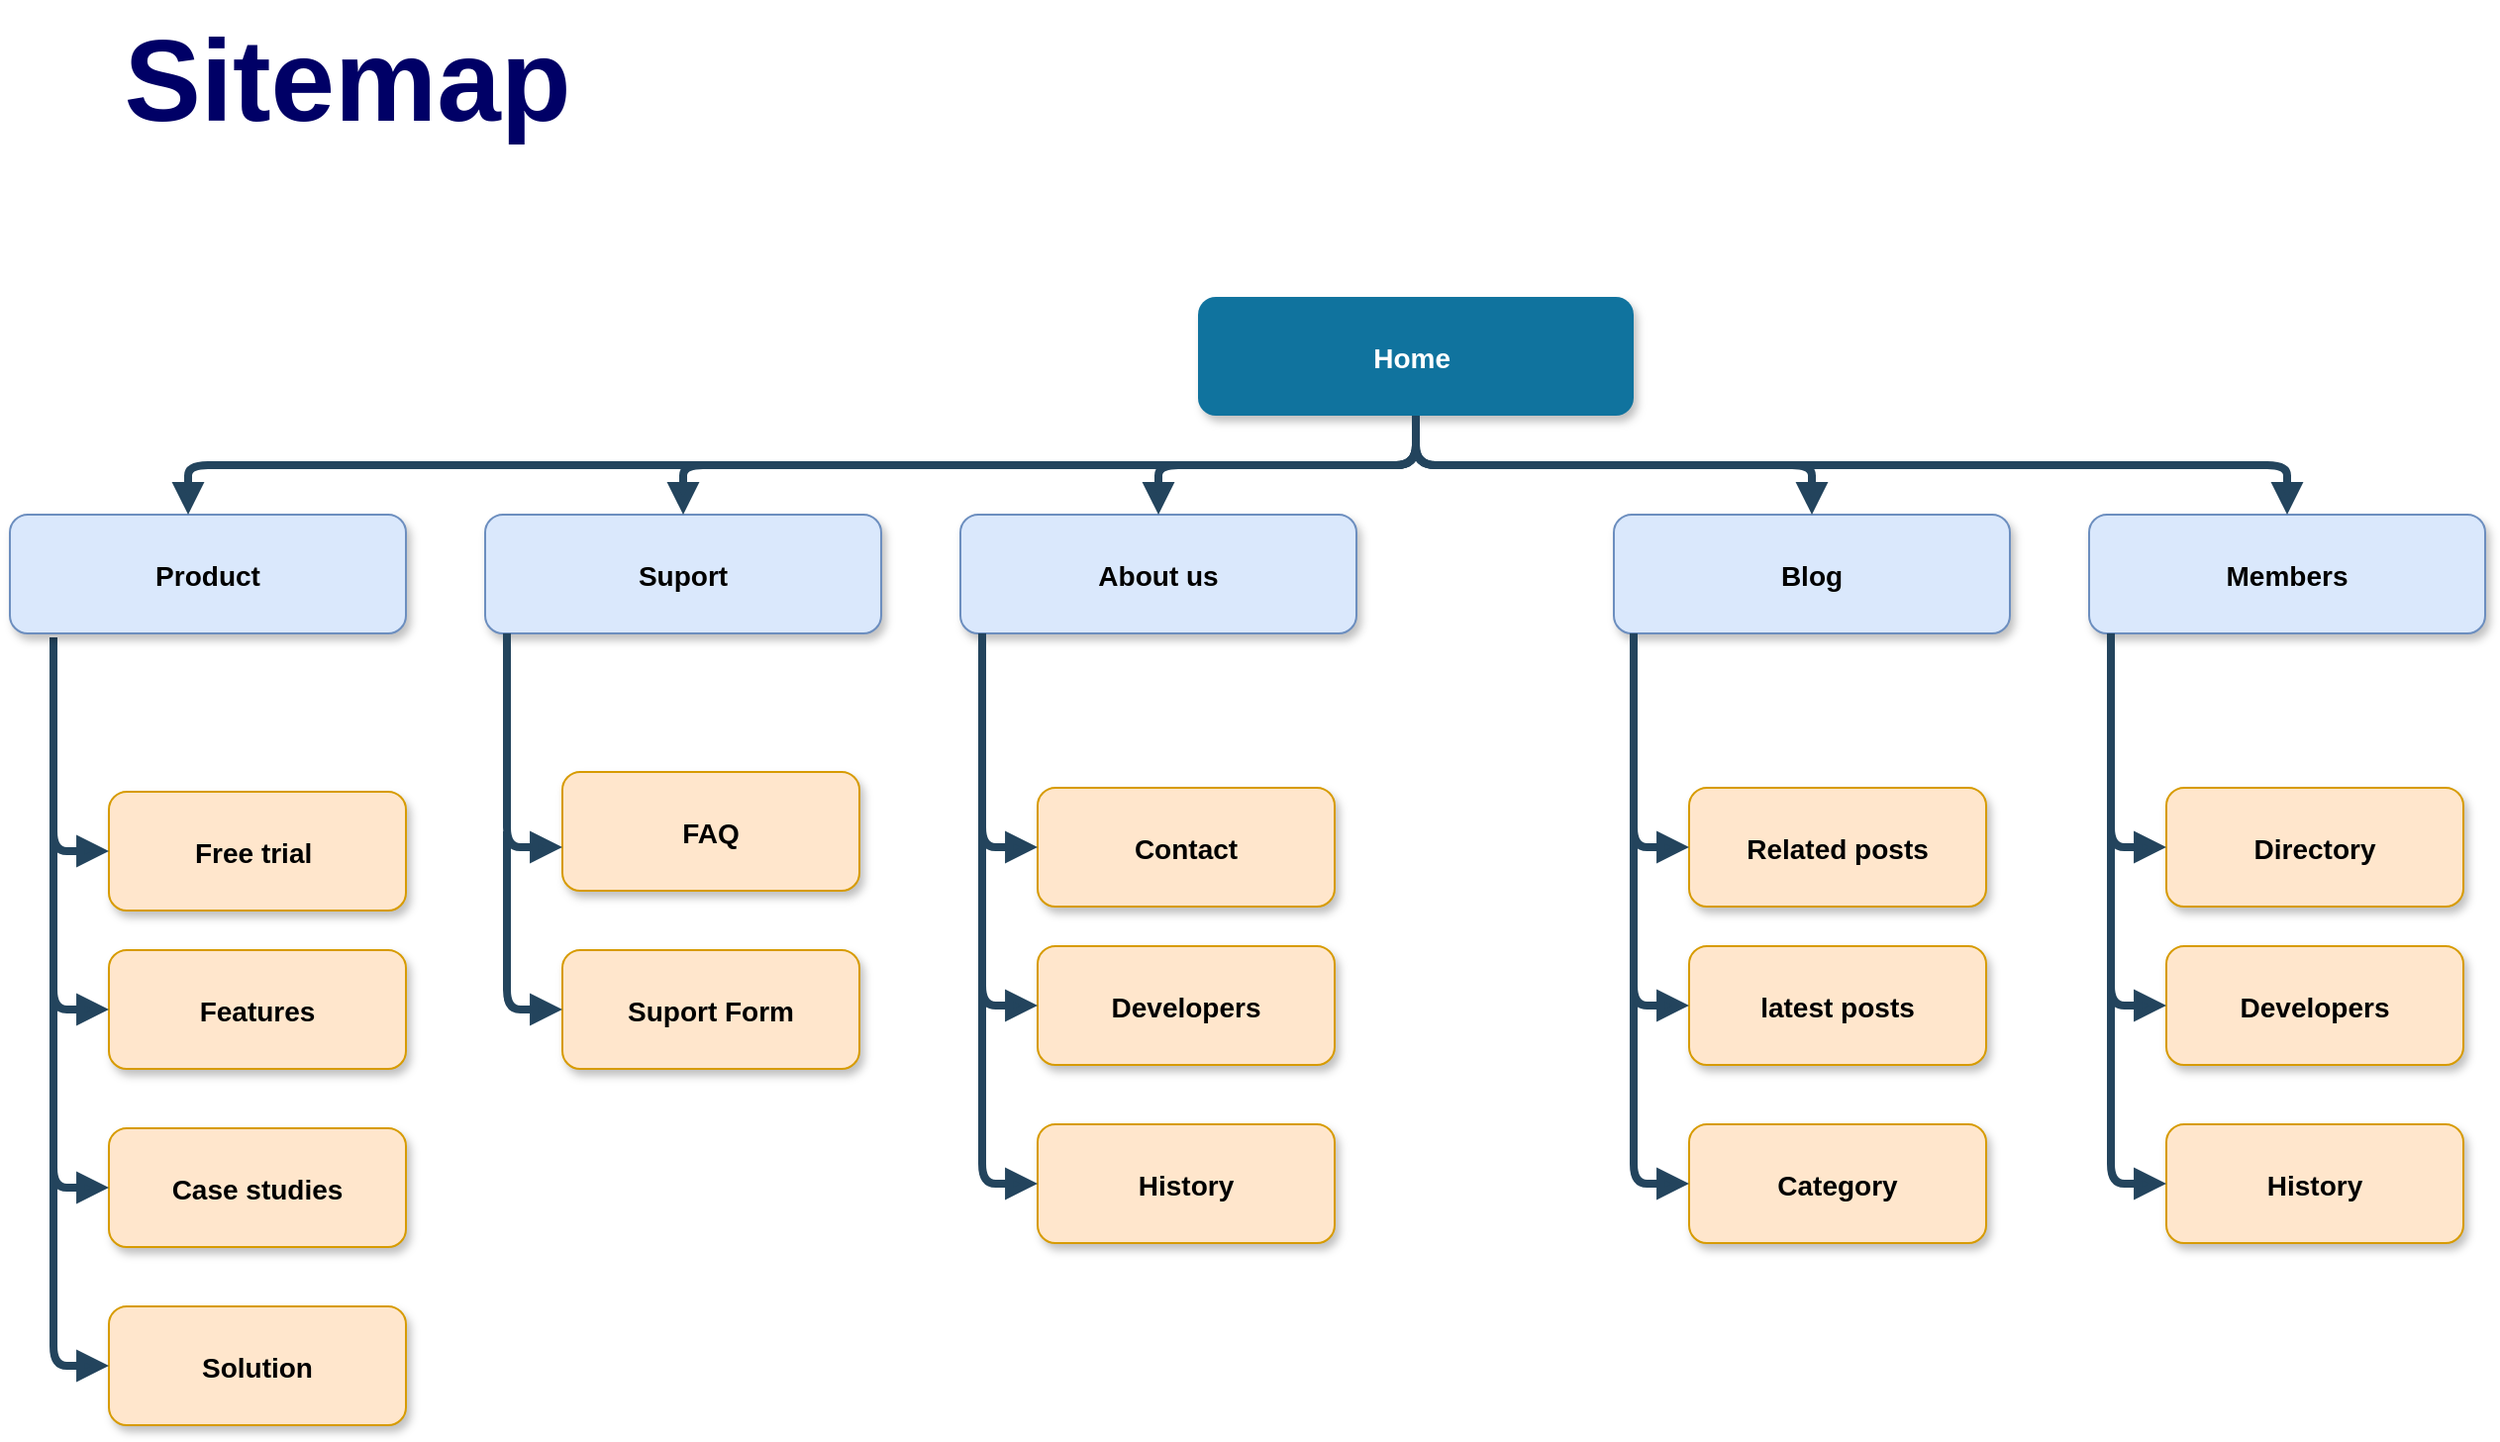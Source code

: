 <mxfile version="21.3.3" type="device">
  <diagram name="Page-1" id="97916047-d0de-89f5-080d-49f4d83e522f">
    <mxGraphModel dx="822" dy="463" grid="1" gridSize="10" guides="1" tooltips="1" connect="1" arrows="1" fold="1" page="1" pageScale="1.5" pageWidth="1169" pageHeight="827" background="none" math="0" shadow="0">
      <root>
        <mxCell id="0" />
        <mxCell id="1" parent="0" />
        <mxCell id="3" value="Home " style="rounded=1;fillColor=#10739E;strokeColor=none;shadow=1;gradientColor=none;fontStyle=1;fontColor=#FFFFFF;fontSize=14;" parent="1" vertex="1">
          <mxGeometry x="690" y="240" width="220" height="60" as="geometry" />
        </mxCell>
        <mxCell id="4" value="Suport" style="rounded=1;fillColor=#dae8fc;strokeColor=#6c8ebf;shadow=1;fontStyle=1;fontSize=14;" parent="1" vertex="1">
          <mxGeometry x="330" y="350" width="200" height="60" as="geometry" />
        </mxCell>
        <mxCell id="5" value="About us" style="rounded=1;fillColor=#dae8fc;strokeColor=#6c8ebf;shadow=1;fontStyle=1;fontSize=14;" parent="1" vertex="1">
          <mxGeometry x="570" y="350" width="200" height="60" as="geometry" />
        </mxCell>
        <mxCell id="6" value="Blog" style="rounded=1;fillColor=#dae8fc;strokeColor=#6c8ebf;shadow=1;fontStyle=1;fontSize=14;" parent="1" vertex="1">
          <mxGeometry x="900" y="350" width="200" height="60" as="geometry" />
        </mxCell>
        <mxCell id="8" value="Free trial " style="rounded=1;fillColor=#ffe6cc;strokeColor=#d79b00;shadow=1;fontStyle=1;fontSize=14;" parent="1" vertex="1">
          <mxGeometry x="140" y="490" width="150" height="60" as="geometry" />
        </mxCell>
        <mxCell id="9" value="Features" style="rounded=1;fillColor=#ffe6cc;strokeColor=#d79b00;shadow=1;fontStyle=1;fontSize=14;" parent="1" vertex="1">
          <mxGeometry x="140" y="570" width="150" height="60" as="geometry" />
        </mxCell>
        <mxCell id="10" value="Case studies" style="rounded=1;fillColor=#ffe6cc;strokeColor=#d79b00;shadow=1;fontStyle=1;fontSize=14;" parent="1" vertex="1">
          <mxGeometry x="140" y="660" width="150" height="60" as="geometry" />
        </mxCell>
        <mxCell id="11" value="Solution" style="rounded=1;fillColor=#ffe6cc;strokeColor=#d79b00;shadow=1;fontStyle=1;fontSize=14;" parent="1" vertex="1">
          <mxGeometry x="140" y="750" width="150" height="60" as="geometry" />
        </mxCell>
        <mxCell id="30" value="" style="edgeStyle=elbowEdgeStyle;elbow=vertical;strokeWidth=4;endArrow=block;endFill=1;fontStyle=1;strokeColor=#23445D;" parent="1" source="3" target="5" edge="1">
          <mxGeometry x="50" y="60" width="100" height="100" as="geometry">
            <mxPoint x="50" y="160" as="sourcePoint" />
            <mxPoint x="150" y="60" as="targetPoint" />
          </mxGeometry>
        </mxCell>
        <mxCell id="31" value="" style="edgeStyle=elbowEdgeStyle;elbow=vertical;strokeWidth=4;endArrow=block;endFill=1;fontStyle=1;strokeColor=#23445D;" parent="1" source="3" target="4" edge="1">
          <mxGeometry x="50" y="60" width="100" height="100" as="geometry">
            <mxPoint x="50" y="160" as="sourcePoint" />
            <mxPoint x="150" y="60" as="targetPoint" />
          </mxGeometry>
        </mxCell>
        <mxCell id="32" value="" style="edgeStyle=elbowEdgeStyle;elbow=vertical;strokeWidth=4;endArrow=block;endFill=1;fontStyle=1;strokeColor=#23445D;" parent="1" source="3" target="6" edge="1">
          <mxGeometry x="50" y="60" width="100" height="100" as="geometry">
            <mxPoint x="50" y="160" as="sourcePoint" />
            <mxPoint x="150" y="60" as="targetPoint" />
          </mxGeometry>
        </mxCell>
        <mxCell id="34" value="" style="edgeStyle=elbowEdgeStyle;elbow=vertical;strokeWidth=4;endArrow=block;endFill=1;fontStyle=1;strokeColor=#23445D;exitX=0.11;exitY=1.033;exitDx=0;exitDy=0;exitPerimeter=0;entryX=0;entryY=0.5;entryDx=0;entryDy=0;" parent="1" source="3B3dDtANHLECnYV1FEbU-56" target="8" edge="1">
          <mxGeometry x="50" y="60" width="100" height="100" as="geometry">
            <mxPoint x="510" y="490" as="sourcePoint" />
            <mxPoint x="150" y="60" as="targetPoint" />
            <Array as="points">
              <mxPoint x="90" y="520" />
            </Array>
          </mxGeometry>
        </mxCell>
        <mxCell id="3B3dDtANHLECnYV1FEbU-56" value="Product" style="rounded=1;fillColor=#dae8fc;strokeColor=#6c8ebf;shadow=1;fontStyle=1;fontSize=14;" parent="1" vertex="1">
          <mxGeometry x="90" y="350" width="200" height="60" as="geometry" />
        </mxCell>
        <mxCell id="3B3dDtANHLECnYV1FEbU-57" value="" style="edgeStyle=elbowEdgeStyle;elbow=vertical;strokeWidth=4;endArrow=block;endFill=1;fontStyle=1;strokeColor=#23445D;" parent="1" edge="1">
          <mxGeometry x="-200" y="60" width="100" height="100" as="geometry">
            <mxPoint x="800" y="300" as="sourcePoint" />
            <mxPoint x="180" y="350" as="targetPoint" />
          </mxGeometry>
        </mxCell>
        <mxCell id="3B3dDtANHLECnYV1FEbU-58" value="Members" style="rounded=1;fillColor=#dae8fc;strokeColor=#6c8ebf;shadow=1;fontStyle=1;fontSize=14;" parent="1" vertex="1">
          <mxGeometry x="1140" y="350" width="200" height="60" as="geometry" />
        </mxCell>
        <mxCell id="3B3dDtANHLECnYV1FEbU-59" value="" style="edgeStyle=elbowEdgeStyle;elbow=vertical;strokeWidth=4;endArrow=block;endFill=1;fontStyle=1;strokeColor=#23445D;exitX=0.5;exitY=1;exitDx=0;exitDy=0;" parent="1" source="3" edge="1">
          <mxGeometry x="290" y="60" width="100" height="100" as="geometry">
            <mxPoint x="1040" y="300" as="sourcePoint" />
            <mxPoint x="1240" y="350" as="targetPoint" />
          </mxGeometry>
        </mxCell>
        <mxCell id="3B3dDtANHLECnYV1FEbU-60" value="" style="edgeStyle=elbowEdgeStyle;elbow=vertical;strokeWidth=4;endArrow=block;endFill=1;fontStyle=1;strokeColor=#23445D;exitX=0.11;exitY=1.033;exitDx=0;exitDy=0;exitPerimeter=0;" parent="1" edge="1">
          <mxGeometry x="50" y="158" width="100" height="100" as="geometry">
            <mxPoint x="112" y="510" as="sourcePoint" />
            <mxPoint x="140" y="600" as="targetPoint" />
            <Array as="points">
              <mxPoint x="120" y="600" />
            </Array>
          </mxGeometry>
        </mxCell>
        <mxCell id="3B3dDtANHLECnYV1FEbU-61" value="" style="edgeStyle=elbowEdgeStyle;elbow=vertical;strokeWidth=4;endArrow=block;endFill=1;fontStyle=1;strokeColor=#23445D;" parent="1" edge="1">
          <mxGeometry x="50" y="248" width="100" height="100" as="geometry">
            <mxPoint x="112" y="570" as="sourcePoint" />
            <mxPoint x="140" y="690" as="targetPoint" />
            <Array as="points">
              <mxPoint x="120" y="690" />
            </Array>
          </mxGeometry>
        </mxCell>
        <mxCell id="3B3dDtANHLECnYV1FEbU-62" value="" style="edgeStyle=elbowEdgeStyle;elbow=vertical;strokeWidth=4;endArrow=block;endFill=1;fontStyle=1;strokeColor=#23445D;" parent="1" edge="1">
          <mxGeometry x="50" y="338" width="100" height="100" as="geometry">
            <mxPoint x="112" y="660" as="sourcePoint" />
            <mxPoint x="140" y="780" as="targetPoint" />
            <Array as="points">
              <mxPoint x="120" y="780" />
            </Array>
          </mxGeometry>
        </mxCell>
        <mxCell id="3B3dDtANHLECnYV1FEbU-63" value="FAQ" style="rounded=1;fillColor=#ffe6cc;strokeColor=#d79b00;shadow=1;fontStyle=1;fontSize=14;" parent="1" vertex="1">
          <mxGeometry x="369" y="480" width="150" height="60" as="geometry" />
        </mxCell>
        <mxCell id="3B3dDtANHLECnYV1FEbU-64" value="Suport Form" style="rounded=1;fillColor=#ffe6cc;strokeColor=#d79b00;shadow=1;fontStyle=1;fontSize=14;" parent="1" vertex="1">
          <mxGeometry x="369" y="570" width="150" height="60" as="geometry" />
        </mxCell>
        <mxCell id="3B3dDtANHLECnYV1FEbU-65" value="" style="edgeStyle=elbowEdgeStyle;elbow=vertical;strokeWidth=4;endArrow=block;endFill=1;fontStyle=1;strokeColor=#23445D;exitX=0.11;exitY=1.033;exitDx=0;exitDy=0;exitPerimeter=0;" parent="1" edge="1">
          <mxGeometry x="279" y="158" width="100" height="100" as="geometry">
            <mxPoint x="341" y="510" as="sourcePoint" />
            <mxPoint x="369" y="600" as="targetPoint" />
            <Array as="points">
              <mxPoint x="349" y="600" />
            </Array>
          </mxGeometry>
        </mxCell>
        <mxCell id="3B3dDtANHLECnYV1FEbU-66" value="" style="edgeStyle=elbowEdgeStyle;elbow=vertical;strokeWidth=4;endArrow=block;endFill=1;fontStyle=1;strokeColor=#23445D;exitX=0.11;exitY=1.033;exitDx=0;exitDy=0;exitPerimeter=0;entryX=0;entryY=0.5;entryDx=0;entryDy=0;" parent="1" edge="1">
          <mxGeometry x="279" y="58" width="100" height="100" as="geometry">
            <mxPoint x="341" y="410" as="sourcePoint" />
            <mxPoint x="369" y="518" as="targetPoint" />
            <Array as="points">
              <mxPoint x="319" y="518" />
            </Array>
          </mxGeometry>
        </mxCell>
        <mxCell id="3B3dDtANHLECnYV1FEbU-67" value="Contact" style="rounded=1;fillColor=#ffe6cc;strokeColor=#d79b00;shadow=1;fontStyle=1;fontSize=14;" parent="1" vertex="1">
          <mxGeometry x="609" y="488" width="150" height="60" as="geometry" />
        </mxCell>
        <mxCell id="3B3dDtANHLECnYV1FEbU-68" value="Developers" style="rounded=1;fillColor=#ffe6cc;strokeColor=#d79b00;shadow=1;fontStyle=1;fontSize=14;" parent="1" vertex="1">
          <mxGeometry x="609" y="568" width="150" height="60" as="geometry" />
        </mxCell>
        <mxCell id="3B3dDtANHLECnYV1FEbU-69" value="History" style="rounded=1;fillColor=#ffe6cc;strokeColor=#d79b00;shadow=1;fontStyle=1;fontSize=14;" parent="1" vertex="1">
          <mxGeometry x="609" y="658" width="150" height="60" as="geometry" />
        </mxCell>
        <mxCell id="3B3dDtANHLECnYV1FEbU-70" value="" style="edgeStyle=elbowEdgeStyle;elbow=vertical;strokeWidth=4;endArrow=block;endFill=1;fontStyle=1;strokeColor=#23445D;exitX=0.11;exitY=1.033;exitDx=0;exitDy=0;exitPerimeter=0;entryX=0;entryY=0.5;entryDx=0;entryDy=0;" parent="1" target="3B3dDtANHLECnYV1FEbU-67" edge="1">
          <mxGeometry x="519" y="58" width="100" height="100" as="geometry">
            <mxPoint x="581" y="410" as="sourcePoint" />
            <mxPoint x="619" y="58" as="targetPoint" />
            <Array as="points">
              <mxPoint x="559" y="518" />
            </Array>
          </mxGeometry>
        </mxCell>
        <mxCell id="3B3dDtANHLECnYV1FEbU-71" value="" style="edgeStyle=elbowEdgeStyle;elbow=vertical;strokeWidth=4;endArrow=block;endFill=1;fontStyle=1;strokeColor=#23445D;exitX=0.11;exitY=1.033;exitDx=0;exitDy=0;exitPerimeter=0;" parent="1" edge="1">
          <mxGeometry x="519" y="156" width="100" height="100" as="geometry">
            <mxPoint x="581" y="508" as="sourcePoint" />
            <mxPoint x="609" y="598" as="targetPoint" />
            <Array as="points">
              <mxPoint x="589" y="598" />
            </Array>
          </mxGeometry>
        </mxCell>
        <mxCell id="3B3dDtANHLECnYV1FEbU-72" value="" style="edgeStyle=elbowEdgeStyle;elbow=vertical;strokeWidth=4;endArrow=block;endFill=1;fontStyle=1;strokeColor=#23445D;" parent="1" edge="1">
          <mxGeometry x="519" y="246" width="100" height="100" as="geometry">
            <mxPoint x="581" y="568" as="sourcePoint" />
            <mxPoint x="609" y="688" as="targetPoint" />
            <Array as="points">
              <mxPoint x="589" y="688" />
            </Array>
          </mxGeometry>
        </mxCell>
        <mxCell id="3B3dDtANHLECnYV1FEbU-79" value="Related posts" style="rounded=1;fillColor=#ffe6cc;strokeColor=#d79b00;shadow=1;fontStyle=1;fontSize=14;" parent="1" vertex="1">
          <mxGeometry x="938" y="488" width="150" height="60" as="geometry" />
        </mxCell>
        <mxCell id="3B3dDtANHLECnYV1FEbU-80" value="latest posts" style="rounded=1;fillColor=#ffe6cc;strokeColor=#d79b00;shadow=1;fontStyle=1;fontSize=14;" parent="1" vertex="1">
          <mxGeometry x="938" y="568" width="150" height="60" as="geometry" />
        </mxCell>
        <mxCell id="3B3dDtANHLECnYV1FEbU-81" value="Category" style="rounded=1;fillColor=#ffe6cc;strokeColor=#d79b00;shadow=1;fontStyle=1;fontSize=14;" parent="1" vertex="1">
          <mxGeometry x="938" y="658" width="150" height="60" as="geometry" />
        </mxCell>
        <mxCell id="3B3dDtANHLECnYV1FEbU-82" value="" style="edgeStyle=elbowEdgeStyle;elbow=vertical;strokeWidth=4;endArrow=block;endFill=1;fontStyle=1;strokeColor=#23445D;exitX=0.11;exitY=1.033;exitDx=0;exitDy=0;exitPerimeter=0;entryX=0;entryY=0.5;entryDx=0;entryDy=0;" parent="1" target="3B3dDtANHLECnYV1FEbU-79" edge="1">
          <mxGeometry x="848" y="58" width="100" height="100" as="geometry">
            <mxPoint x="910" y="410" as="sourcePoint" />
            <mxPoint x="948" y="58" as="targetPoint" />
            <Array as="points">
              <mxPoint x="888" y="518" />
            </Array>
          </mxGeometry>
        </mxCell>
        <mxCell id="3B3dDtANHLECnYV1FEbU-83" value="" style="edgeStyle=elbowEdgeStyle;elbow=vertical;strokeWidth=4;endArrow=block;endFill=1;fontStyle=1;strokeColor=#23445D;exitX=0.11;exitY=1.033;exitDx=0;exitDy=0;exitPerimeter=0;" parent="1" edge="1">
          <mxGeometry x="848" y="156" width="100" height="100" as="geometry">
            <mxPoint x="910" y="508" as="sourcePoint" />
            <mxPoint x="938" y="598" as="targetPoint" />
            <Array as="points">
              <mxPoint x="918" y="598" />
            </Array>
          </mxGeometry>
        </mxCell>
        <mxCell id="3B3dDtANHLECnYV1FEbU-84" value="" style="edgeStyle=elbowEdgeStyle;elbow=vertical;strokeWidth=4;endArrow=block;endFill=1;fontStyle=1;strokeColor=#23445D;" parent="1" edge="1">
          <mxGeometry x="848" y="246" width="100" height="100" as="geometry">
            <mxPoint x="910" y="568" as="sourcePoint" />
            <mxPoint x="938" y="688" as="targetPoint" />
            <Array as="points">
              <mxPoint x="918" y="688" />
            </Array>
          </mxGeometry>
        </mxCell>
        <mxCell id="3B3dDtANHLECnYV1FEbU-85" value="Directory" style="rounded=1;fillColor=#ffe6cc;strokeColor=#d79b00;shadow=1;fontStyle=1;fontSize=14;" parent="1" vertex="1">
          <mxGeometry x="1179" y="488" width="150" height="60" as="geometry" />
        </mxCell>
        <mxCell id="3B3dDtANHLECnYV1FEbU-86" value="Developers" style="rounded=1;fillColor=#ffe6cc;strokeColor=#d79b00;shadow=1;fontStyle=1;fontSize=14;" parent="1" vertex="1">
          <mxGeometry x="1179" y="568" width="150" height="60" as="geometry" />
        </mxCell>
        <mxCell id="3B3dDtANHLECnYV1FEbU-87" value="History" style="rounded=1;fillColor=#ffe6cc;strokeColor=#d79b00;shadow=1;fontStyle=1;fontSize=14;" parent="1" vertex="1">
          <mxGeometry x="1179" y="658" width="150" height="60" as="geometry" />
        </mxCell>
        <mxCell id="3B3dDtANHLECnYV1FEbU-88" value="" style="edgeStyle=elbowEdgeStyle;elbow=vertical;strokeWidth=4;endArrow=block;endFill=1;fontStyle=1;strokeColor=#23445D;exitX=0.11;exitY=1.033;exitDx=0;exitDy=0;exitPerimeter=0;entryX=0;entryY=0.5;entryDx=0;entryDy=0;" parent="1" target="3B3dDtANHLECnYV1FEbU-85" edge="1">
          <mxGeometry x="1089" y="58" width="100" height="100" as="geometry">
            <mxPoint x="1151" y="410" as="sourcePoint" />
            <mxPoint x="1189" y="58" as="targetPoint" />
            <Array as="points">
              <mxPoint x="1129" y="518" />
            </Array>
          </mxGeometry>
        </mxCell>
        <mxCell id="3B3dDtANHLECnYV1FEbU-89" value="" style="edgeStyle=elbowEdgeStyle;elbow=vertical;strokeWidth=4;endArrow=block;endFill=1;fontStyle=1;strokeColor=#23445D;exitX=0.11;exitY=1.033;exitDx=0;exitDy=0;exitPerimeter=0;" parent="1" edge="1">
          <mxGeometry x="1089" y="156" width="100" height="100" as="geometry">
            <mxPoint x="1151" y="508" as="sourcePoint" />
            <mxPoint x="1179" y="598" as="targetPoint" />
            <Array as="points">
              <mxPoint x="1159" y="598" />
            </Array>
          </mxGeometry>
        </mxCell>
        <mxCell id="3B3dDtANHLECnYV1FEbU-90" value="" style="edgeStyle=elbowEdgeStyle;elbow=vertical;strokeWidth=4;endArrow=block;endFill=1;fontStyle=1;strokeColor=#23445D;" parent="1" edge="1">
          <mxGeometry x="1089" y="246" width="100" height="100" as="geometry">
            <mxPoint x="1151" y="568" as="sourcePoint" />
            <mxPoint x="1179" y="688" as="targetPoint" />
            <Array as="points">
              <mxPoint x="1159" y="688" />
            </Array>
          </mxGeometry>
        </mxCell>
        <mxCell id="rOl56i2mHqfytf7PAnVc-34" value="&lt;font color=&quot;#000066&quot; style=&quot;font-size: 58px;&quot;&gt;&lt;b&gt;Sitemap&lt;/b&gt;&lt;/font&gt;" style="text;html=1;align=center;verticalAlign=middle;resizable=0;points=[];autosize=1;strokeColor=none;fillColor=none;" parent="1" vertex="1">
          <mxGeometry x="135" y="90" width="250" height="80" as="geometry" />
        </mxCell>
      </root>
    </mxGraphModel>
  </diagram>
</mxfile>
